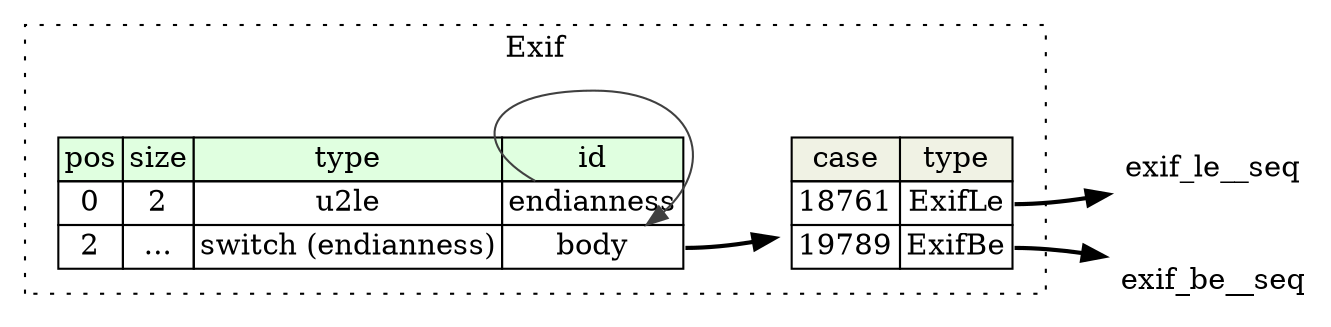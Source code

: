 digraph {
	rankdir=LR;
	node [shape=plaintext];
	subgraph cluster__exif {
		label="Exif";
		graph[style=dotted];

		exif__seq [label=<<TABLE BORDER="0" CELLBORDER="1" CELLSPACING="0">
			<TR><TD BGCOLOR="#E0FFE0">pos</TD><TD BGCOLOR="#E0FFE0">size</TD><TD BGCOLOR="#E0FFE0">type</TD><TD BGCOLOR="#E0FFE0">id</TD></TR>
			<TR><TD PORT="endianness_pos">0</TD><TD PORT="endianness_size">2</TD><TD>u2le</TD><TD PORT="endianness_type">endianness</TD></TR>
			<TR><TD PORT="body_pos">2</TD><TD PORT="body_size">...</TD><TD>switch (endianness)</TD><TD PORT="body_type">body</TD></TR>
		</TABLE>>];
exif__seq_body_switch [label=<<TABLE BORDER="0" CELLBORDER="1" CELLSPACING="0">
	<TR><TD BGCOLOR="#F0F2E4">case</TD><TD BGCOLOR="#F0F2E4">type</TD></TR>
	<TR><TD>18761</TD><TD PORT="case0">ExifLe</TD></TR>
	<TR><TD>19789</TD><TD PORT="case1">ExifBe</TD></TR>
</TABLE>>];
	}
	exif__seq:body_type -> exif__seq_body_switch [style=bold];
	exif__seq_body_switch:case0 -> exif_le__seq [style=bold];
	exif__seq_body_switch:case1 -> exif_be__seq [style=bold];
	exif__seq:endianness_type -> exif__seq:body_type [color="#404040"];
}
